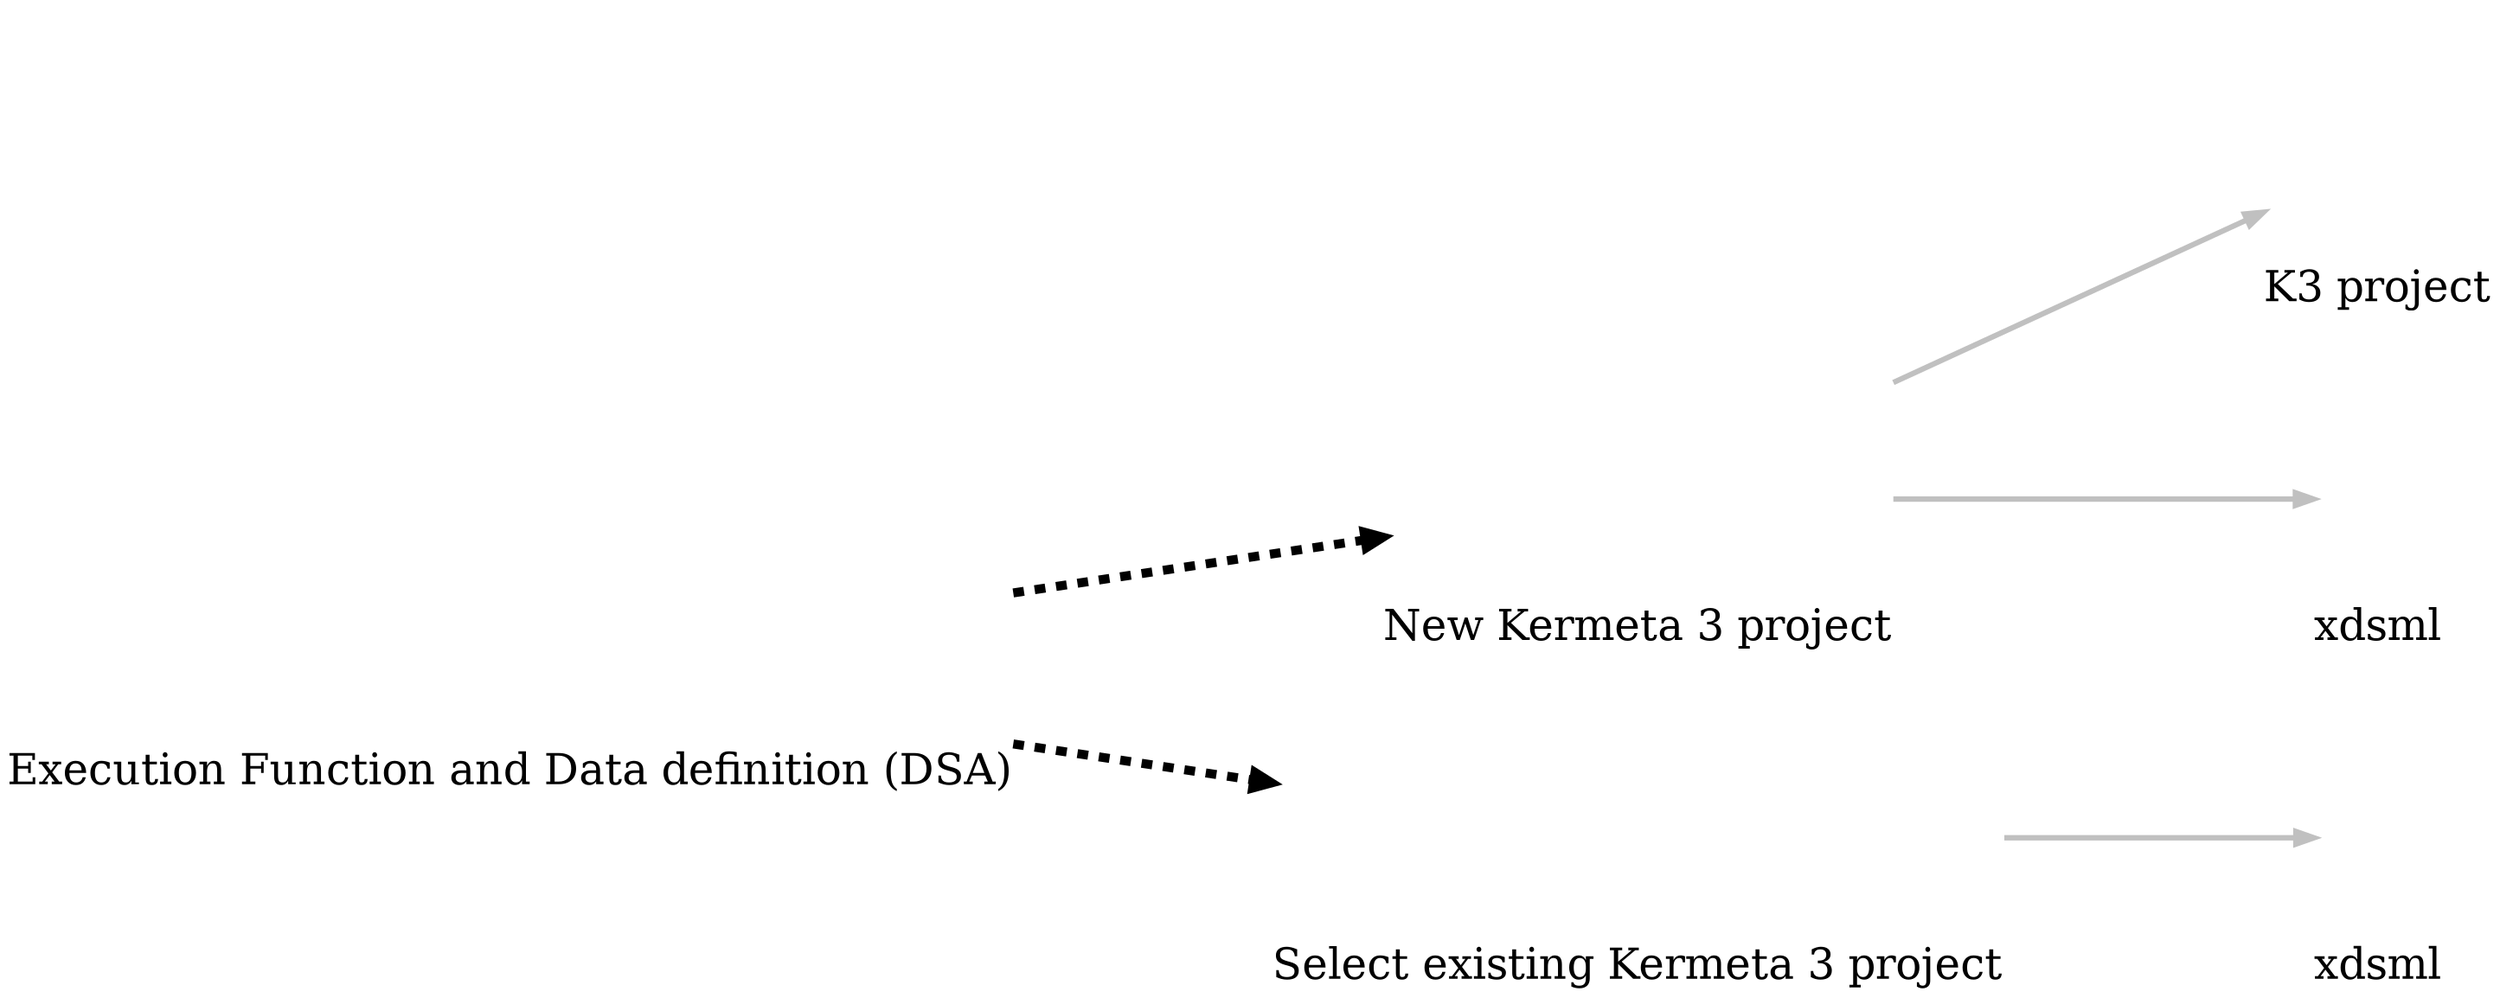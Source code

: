 // Start of user code protected header
// Automatically generated thanks to fr.obeo.dsl.workflow.gen/.../generate.mtl
// from a Workflow model
digraph G {
	graph [ layout=dot rankdir=LR ranksep="2.0"]
	edge [ style="setlinewidth(3)" ]
	node [ shape=none fontsize="24" labelloc=b margin="0,1.0" ]
//End of user code
// Step: Execution Function and Data definition (DSA) -- TODO
Execution_Function_and_Data_definition__DSA_ [ label="Execution Function and Data definition (DSA)" image="step.png" margin="0,0.8" ]
	// Command: New Kermeta 3 project -- TODO
	New_Kermeta_3_project [ label="New Kermeta 3 project" image="command.png" ]
		New_Kermeta_3_project___K3_project [ label="K3 project" image="artifact_add.png" ]
		New_Kermeta_3_project -> New_Kermeta_3_project___K3_project[ color=gray ]
		New_Kermeta_3_project___xdsml [ label="xdsml" image="artifact_update.png" ]
		New_Kermeta_3_project -> New_Kermeta_3_project___xdsml[ color=gray ]
	// EndCommand: New Kermeta 3 project
	Execution_Function_and_Data_definition__DSA_ -> New_Kermeta_3_project[ style="dashed,setlinewidth(5)" ]
	// Command: Select existing Kermeta 3 project -- 
	Select_existing_Kermeta_3_project [ label="Select existing Kermeta 3 project" image="command.png" ]
		Select_existing_Kermeta_3_project___xdsml [ label="xdsml" image="artifact_update.png" ]
		Select_existing_Kermeta_3_project -> Select_existing_Kermeta_3_project___xdsml[ color=gray ]
	// EndCommand: Select existing Kermeta 3 project
	Execution_Function_and_Data_definition__DSA_ -> Select_existing_Kermeta_3_project[ style="dashed,setlinewidth(5)" ]
// EndStep: Execution Function and Data definition (DSA)
}
//
